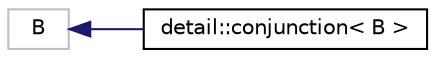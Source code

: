 digraph "Graphical Class Hierarchy"
{
 // LATEX_PDF_SIZE
  edge [fontname="Helvetica",fontsize="10",labelfontname="Helvetica",labelfontsize="10"];
  node [fontname="Helvetica",fontsize="10",shape=record];
  rankdir="LR";
  Node3 [label="B",height=0.2,width=0.4,color="grey75", fillcolor="white", style="filled",tooltip=" "];
  Node3 -> Node0 [dir="back",color="midnightblue",fontsize="10",style="solid",fontname="Helvetica"];
  Node0 [label="detail::conjunction\< B \>",height=0.2,width=0.4,color="black", fillcolor="white", style="filled",URL="$structdetail_1_1conjunction_3_01B_01_4.html",tooltip=" "];
}
